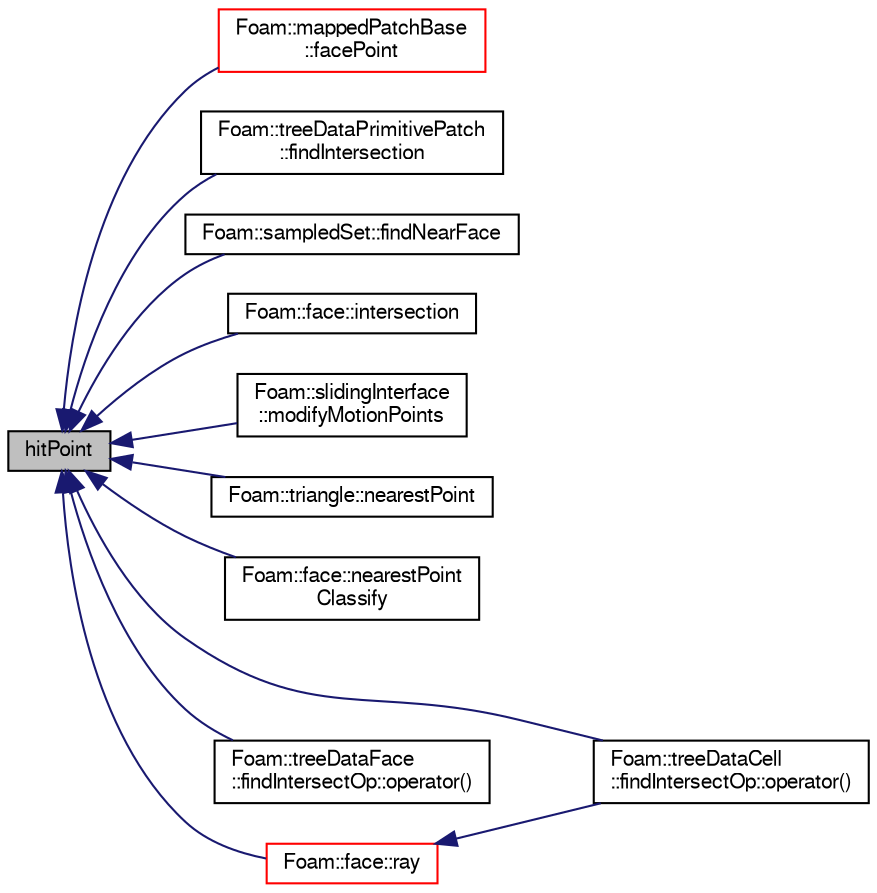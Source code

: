 digraph "hitPoint"
{
  bgcolor="transparent";
  edge [fontname="FreeSans",fontsize="10",labelfontname="FreeSans",labelfontsize="10"];
  node [fontname="FreeSans",fontsize="10",shape=record];
  rankdir="LR";
  Node1 [label="hitPoint",height=0.2,width=0.4,color="black", fillcolor="grey75", style="filled" fontcolor="black"];
  Node1 -> Node2 [dir="back",color="midnightblue",fontsize="10",style="solid",fontname="FreeSans"];
  Node2 [label="Foam::mappedPatchBase\l::facePoint",height=0.2,width=0.4,color="red",URL="$a01381.html#ae44e759f2387683eacab8a3099f477c7",tooltip="Get a point on the face given a face decomposition method: "];
  Node1 -> Node3 [dir="back",color="midnightblue",fontsize="10",style="solid",fontname="FreeSans"];
  Node3 [label="Foam::treeDataPrimitivePatch\l::findIntersection",height=0.2,width=0.4,color="black",URL="$a02600.html#a210153d7c41d79965657a6f10acedba1",tooltip="Helper: find intersection of line with shapes. "];
  Node1 -> Node4 [dir="back",color="midnightblue",fontsize="10",style="solid",fontname="FreeSans"];
  Node4 [label="Foam::sampledSet::findNearFace",height=0.2,width=0.4,color="black",URL="$a02168.html#a603357b4690f33d9b94b239a4c189355",tooltip="Returns face label (or -1) of face which is close to sample. "];
  Node1 -> Node5 [dir="back",color="midnightblue",fontsize="10",style="solid",fontname="FreeSans"];
  Node5 [label="Foam::face::intersection",height=0.2,width=0.4,color="black",URL="$a00693.html#a7fc4530719ef5666e372be1b8b856d9a",tooltip="Fast intersection with a ray. "];
  Node1 -> Node6 [dir="back",color="midnightblue",fontsize="10",style="solid",fontname="FreeSans"];
  Node6 [label="Foam::slidingInterface\l::modifyMotionPoints",height=0.2,width=0.4,color="black",URL="$a02271.html#a4a962b56dd7cf30972c468258fa888e5",tooltip="Modify motion points to comply with the topological change. "];
  Node1 -> Node7 [dir="back",color="midnightblue",fontsize="10",style="solid",fontname="FreeSans"];
  Node7 [label="Foam::triangle::nearestPoint",height=0.2,width=0.4,color="black",URL="$a02603.html#a422f024721942d5e5195c68116fb29ea",tooltip="Return nearest point to line on triangle. Returns hit if. "];
  Node1 -> Node8 [dir="back",color="midnightblue",fontsize="10",style="solid",fontname="FreeSans"];
  Node8 [label="Foam::face::nearestPoint\lClassify",height=0.2,width=0.4,color="black",URL="$a00693.html#a4b69c61851aca1928f953b2bc359578d",tooltip="Return nearest point to face and classify it: "];
  Node1 -> Node9 [dir="back",color="midnightblue",fontsize="10",style="solid",fontname="FreeSans"];
  Node9 [label="Foam::treeDataCell\l::findIntersectOp::operator()",height=0.2,width=0.4,color="black",URL="$a00780.html#a43d47b209c41bbb1717f33bc766cd2c0"];
  Node1 -> Node10 [dir="back",color="midnightblue",fontsize="10",style="solid",fontname="FreeSans"];
  Node10 [label="Foam::treeDataFace\l::findIntersectOp::operator()",height=0.2,width=0.4,color="black",URL="$a00783.html#a43d47b209c41bbb1717f33bc766cd2c0",tooltip="Calculate intersection of triangle with ray. Sets result. "];
  Node1 -> Node11 [dir="back",color="midnightblue",fontsize="10",style="solid",fontname="FreeSans"];
  Node11 [label="Foam::face::ray",height=0.2,width=0.4,color="red",URL="$a00693.html#ac68371e675a335c343dfa54b1dbf662d",tooltip="Return potential intersection with face with a ray starting. "];
  Node11 -> Node9 [dir="back",color="midnightblue",fontsize="10",style="solid",fontname="FreeSans"];
}
